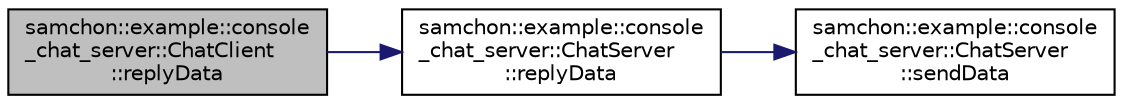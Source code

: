 digraph "samchon::example::console_chat_server::ChatClient::replyData"
{
  edge [fontname="Helvetica",fontsize="10",labelfontname="Helvetica",labelfontsize="10"];
  node [fontname="Helvetica",fontsize="10",shape=record];
  rankdir="LR";
  Node1 [label="samchon::example::console\l_chat_server::ChatClient\l::replyData",height=0.2,width=0.4,color="black", fillcolor="grey75", style="filled", fontcolor="black"];
  Node1 -> Node2 [color="midnightblue",fontsize="10",style="solid",fontname="Helvetica"];
  Node2 [label="samchon::example::console\l_chat_server::ChatServer\l::replyData",height=0.2,width=0.4,color="black", fillcolor="white", style="filled",URL="$dd/dc0/classsamchon_1_1example_1_1console__chat__server_1_1ChatServer.html#a3023c80463cba78ef20b82ef30178f48",tooltip="Handling replied message. "];
  Node2 -> Node3 [color="midnightblue",fontsize="10",style="solid",fontname="Helvetica"];
  Node3 [label="samchon::example::console\l_chat_server::ChatServer\l::sendData",height=0.2,width=0.4,color="black", fillcolor="white", style="filled",URL="$dd/dc0/classsamchon_1_1example_1_1console__chat__server_1_1ChatServer.html#a06eb90250bbd0485f0ddcb8f151545b5",tooltip="Sending a message. "];
}
